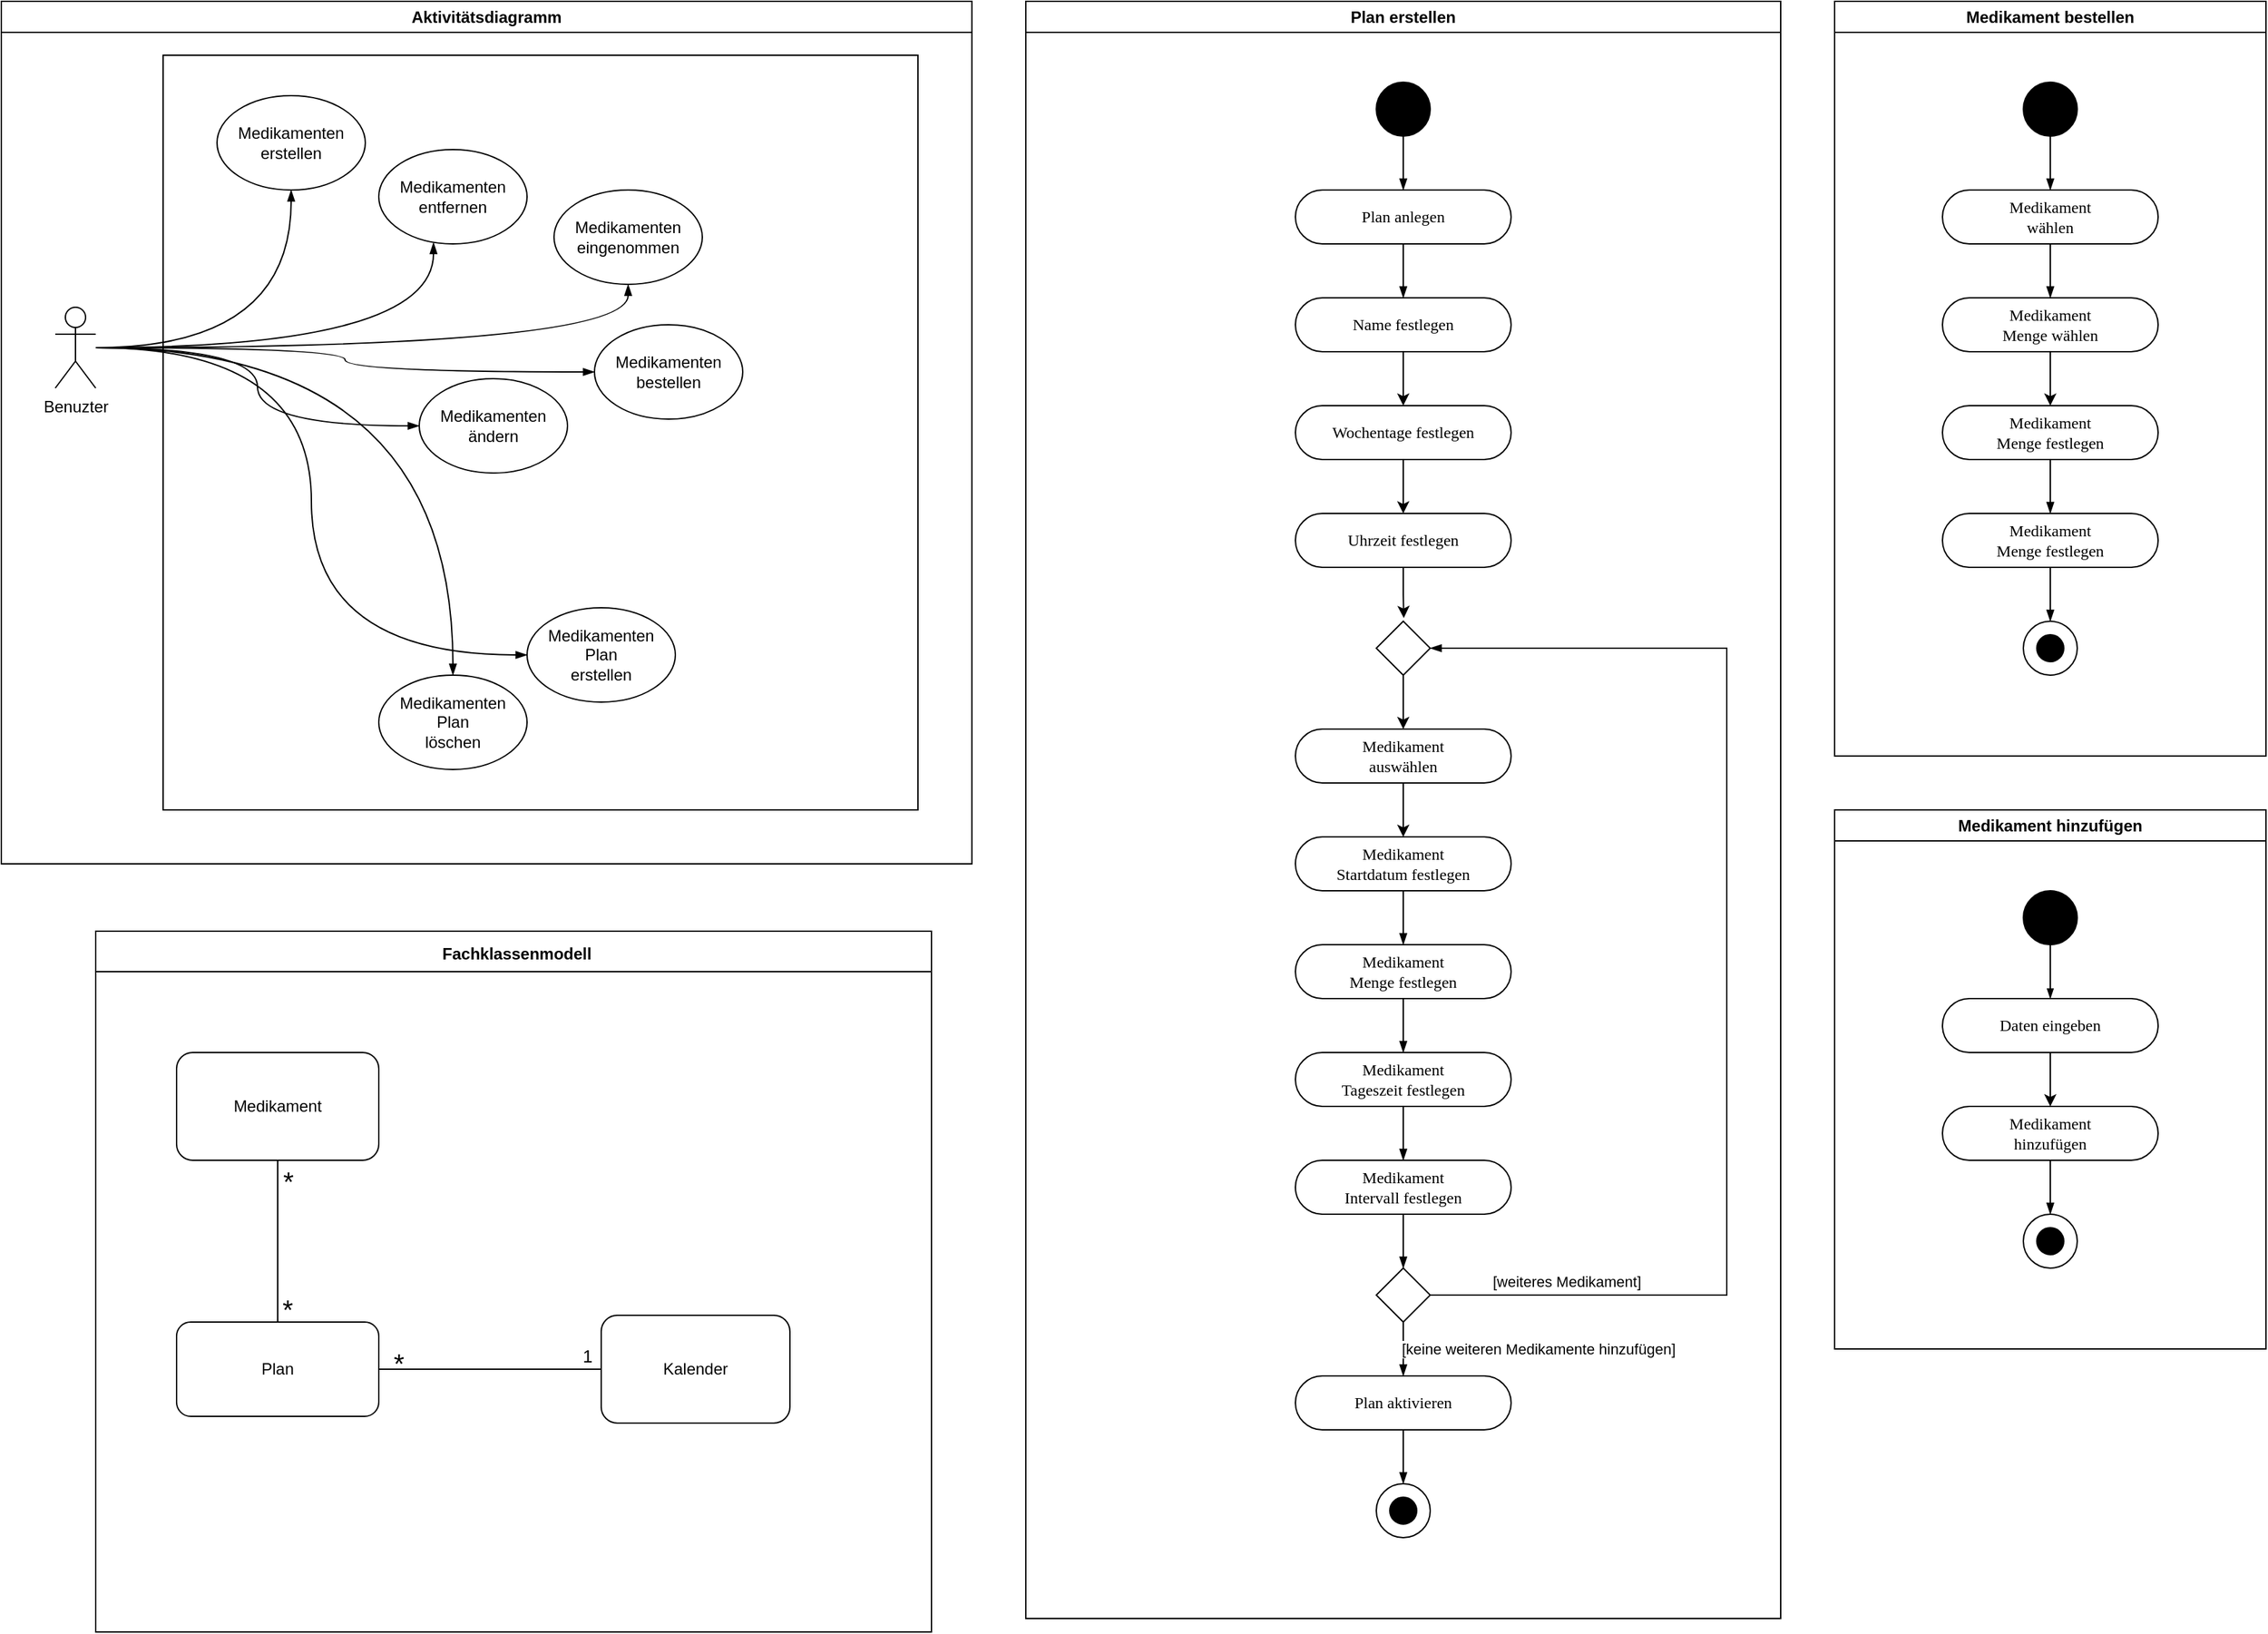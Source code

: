 <mxfile version="20.8.1" type="github">
  <diagram name="Page-1" id="0783ab3e-0a74-02c8-0abd-f7b4e66b4bec">
    <mxGraphModel dx="819" dy="437" grid="1" gridSize="10" guides="1" tooltips="1" connect="1" arrows="1" fold="1" page="1" pageScale="1" pageWidth="2336" pageHeight="1654" background="none" math="0" shadow="0">
      <root>
        <mxCell id="0" />
        <mxCell id="1" parent="0" />
        <mxCell id="cQL__vxB0-XnDKcjRtCF-30" value="Medikament hinzufügen" style="swimlane;whiteSpace=wrap;html=1;fillColor=none;" parent="1" vertex="1">
          <mxGeometry x="1400" y="640" width="320" height="400" as="geometry">
            <mxRectangle x="40" y="40" width="180" height="30" as="alternateBounds" />
          </mxGeometry>
        </mxCell>
        <mxCell id="Og69f0WiGWgdz4BGnvf--19" style="edgeStyle=orthogonalEdgeStyle;rounded=0;orthogonalLoop=1;jettySize=auto;html=1;entryX=0.5;entryY=0;entryDx=0;entryDy=0;" parent="cQL__vxB0-XnDKcjRtCF-30" source="60571a20871a0731-8" target="cQL__vxB0-XnDKcjRtCF-6" edge="1">
          <mxGeometry relative="1" as="geometry" />
        </mxCell>
        <mxCell id="60571a20871a0731-8" value="&lt;div&gt;Daten eingeben&lt;/div&gt;" style="rounded=1;whiteSpace=wrap;html=1;shadow=0;comic=0;labelBackgroundColor=none;strokeWidth=1;fontFamily=Verdana;fontSize=12;align=center;arcSize=50;" parent="cQL__vxB0-XnDKcjRtCF-30" vertex="1">
          <mxGeometry x="80" y="140" width="160" height="40" as="geometry" />
        </mxCell>
        <mxCell id="60571a20871a0731-4" value="" style="ellipse;whiteSpace=wrap;html=1;rounded=0;shadow=0;comic=0;labelBackgroundColor=none;strokeWidth=1;fillColor=#000000;fontFamily=Verdana;fontSize=12;align=center;" parent="cQL__vxB0-XnDKcjRtCF-30" vertex="1">
          <mxGeometry x="140" y="60" width="40" height="40" as="geometry" />
        </mxCell>
        <mxCell id="1c1d494c118603dd-27" style="edgeStyle=orthogonalEdgeStyle;rounded=0;html=1;labelBackgroundColor=none;startArrow=none;startFill=0;startSize=5;endArrow=blockThin;endFill=1;endSize=5;jettySize=auto;orthogonalLoop=1;strokeWidth=1;fontFamily=Verdana;fontSize=12" parent="cQL__vxB0-XnDKcjRtCF-30" source="60571a20871a0731-4" target="60571a20871a0731-8" edge="1">
          <mxGeometry relative="1" as="geometry" />
        </mxCell>
        <mxCell id="cQL__vxB0-XnDKcjRtCF-6" value="&lt;div&gt;Medikament&lt;/div&gt;&lt;div&gt;hinzufügen&lt;br&gt;&lt;/div&gt;" style="rounded=1;whiteSpace=wrap;html=1;shadow=0;comic=0;labelBackgroundColor=none;strokeWidth=1;fontFamily=Verdana;fontSize=12;align=center;arcSize=50;" parent="cQL__vxB0-XnDKcjRtCF-30" vertex="1">
          <mxGeometry x="80" y="220" width="160" height="40" as="geometry" />
        </mxCell>
        <mxCell id="cQL__vxB0-XnDKcjRtCF-27" style="edgeStyle=orthogonalEdgeStyle;rounded=0;orthogonalLoop=1;jettySize=auto;html=1;entryX=0.5;entryY=0;entryDx=0;entryDy=0;startArrow=none;startFill=0;endArrow=blockThin;endFill=1;" parent="cQL__vxB0-XnDKcjRtCF-30" source="cQL__vxB0-XnDKcjRtCF-6" target="cQL__vxB0-XnDKcjRtCF-25" edge="1">
          <mxGeometry relative="1" as="geometry" />
        </mxCell>
        <mxCell id="cQL__vxB0-XnDKcjRtCF-160" value="" style="group" parent="cQL__vxB0-XnDKcjRtCF-30" vertex="1" connectable="0">
          <mxGeometry x="140" y="300" width="40" height="40" as="geometry" />
        </mxCell>
        <mxCell id="cQL__vxB0-XnDKcjRtCF-24" value="" style="ellipse;whiteSpace=wrap;html=1;rounded=0;shadow=0;comic=0;labelBackgroundColor=none;strokeWidth=1;fillColor=#000000;fontFamily=Verdana;fontSize=12;align=center;container=0;" parent="cQL__vxB0-XnDKcjRtCF-160" vertex="1">
          <mxGeometry x="10" y="10" width="20" height="20" as="geometry" />
        </mxCell>
        <mxCell id="cQL__vxB0-XnDKcjRtCF-25" value="" style="ellipse;whiteSpace=wrap;html=1;aspect=fixed;fillColor=none;container=0;" parent="cQL__vxB0-XnDKcjRtCF-160" vertex="1">
          <mxGeometry width="40" height="40" as="geometry" />
        </mxCell>
        <mxCell id="cQL__vxB0-XnDKcjRtCF-35" value="Plan erstellen" style="swimlane;whiteSpace=wrap;html=1;fillColor=none;container=0;" parent="1" vertex="1">
          <mxGeometry x="800" y="40" width="560" height="1200" as="geometry" />
        </mxCell>
        <mxCell id="cQL__vxB0-XnDKcjRtCF-47" value="&lt;div&gt;Medikament&lt;/div&gt;&lt;div&gt;auswählen&lt;br&gt;&lt;/div&gt;" style="rounded=1;whiteSpace=wrap;html=1;shadow=0;comic=0;labelBackgroundColor=none;strokeWidth=1;fontFamily=Verdana;fontSize=12;align=center;arcSize=50;fillColor=none;" parent="cQL__vxB0-XnDKcjRtCF-35" vertex="1">
          <mxGeometry x="200" y="540" width="160" height="40" as="geometry" />
        </mxCell>
        <mxCell id="Og69f0WiGWgdz4BGnvf--16" style="edgeStyle=orthogonalEdgeStyle;rounded=0;orthogonalLoop=1;jettySize=auto;html=1;entryX=0.5;entryY=0;entryDx=0;entryDy=0;exitX=0.5;exitY=1;exitDx=0;exitDy=0;" parent="cQL__vxB0-XnDKcjRtCF-35" source="cQL__vxB0-XnDKcjRtCF-44" target="cQL__vxB0-XnDKcjRtCF-47" edge="1">
          <mxGeometry relative="1" as="geometry">
            <mxPoint x="280" y="480" as="sourcePoint" />
          </mxGeometry>
        </mxCell>
        <mxCell id="cQL__vxB0-XnDKcjRtCF-44" value="" style="rhombus;whiteSpace=wrap;html=1;" parent="cQL__vxB0-XnDKcjRtCF-35" vertex="1">
          <mxGeometry x="260" y="460" width="40" height="40" as="geometry" />
        </mxCell>
        <mxCell id="Og69f0WiGWgdz4BGnvf--14" style="edgeStyle=orthogonalEdgeStyle;rounded=0;orthogonalLoop=1;jettySize=auto;html=1;entryX=0.5;entryY=0;entryDx=0;entryDy=0;" parent="cQL__vxB0-XnDKcjRtCF-35" source="Og69f0WiGWgdz4BGnvf--10" target="Og69f0WiGWgdz4BGnvf--9" edge="1">
          <mxGeometry relative="1" as="geometry" />
        </mxCell>
        <mxCell id="Og69f0WiGWgdz4BGnvf--10" value="Wochentage festlegen" style="rounded=1;whiteSpace=wrap;html=1;shadow=0;comic=0;labelBackgroundColor=none;strokeWidth=1;fontFamily=Verdana;fontSize=12;align=center;arcSize=50;fillColor=none;" parent="cQL__vxB0-XnDKcjRtCF-35" vertex="1">
          <mxGeometry x="200" y="300" width="160" height="40" as="geometry" />
        </mxCell>
        <mxCell id="Og69f0WiGWgdz4BGnvf--17" style="edgeStyle=orthogonalEdgeStyle;rounded=0;orthogonalLoop=1;jettySize=auto;html=1;entryX=0.51;entryY=-0.06;entryDx=0;entryDy=0;entryPerimeter=0;" parent="cQL__vxB0-XnDKcjRtCF-35" source="Og69f0WiGWgdz4BGnvf--9" target="cQL__vxB0-XnDKcjRtCF-44" edge="1">
          <mxGeometry relative="1" as="geometry" />
        </mxCell>
        <mxCell id="Og69f0WiGWgdz4BGnvf--9" value="&lt;div&gt;Uhrzeit festlegen&lt;/div&gt;" style="rounded=1;whiteSpace=wrap;html=1;shadow=0;comic=0;labelBackgroundColor=none;strokeWidth=1;fontFamily=Verdana;fontSize=12;align=center;arcSize=50;fillColor=none;" parent="cQL__vxB0-XnDKcjRtCF-35" vertex="1">
          <mxGeometry x="200" y="380" width="160" height="40" as="geometry" />
        </mxCell>
        <mxCell id="Og69f0WiGWgdz4BGnvf--11" style="edgeStyle=orthogonalEdgeStyle;rounded=0;orthogonalLoop=1;jettySize=auto;html=1;entryX=0.5;entryY=0;entryDx=0;entryDy=0;" parent="cQL__vxB0-XnDKcjRtCF-35" source="cQL__vxB0-XnDKcjRtCF-41" target="Og69f0WiGWgdz4BGnvf--10" edge="1">
          <mxGeometry relative="1" as="geometry" />
        </mxCell>
        <mxCell id="cQL__vxB0-XnDKcjRtCF-41" value="Name festlegen" style="rounded=1;whiteSpace=wrap;html=1;shadow=0;comic=0;labelBackgroundColor=none;strokeWidth=1;fontFamily=Verdana;fontSize=12;align=center;arcSize=50;fillColor=none;" parent="cQL__vxB0-XnDKcjRtCF-35" vertex="1">
          <mxGeometry x="200" y="220" width="160" height="40" as="geometry" />
        </mxCell>
        <mxCell id="cQL__vxB0-XnDKcjRtCF-36" value="" style="ellipse;whiteSpace=wrap;html=1;rounded=0;shadow=0;comic=0;labelBackgroundColor=none;strokeWidth=1;fillColor=#000000;fontFamily=Verdana;fontSize=12;align=center;" parent="cQL__vxB0-XnDKcjRtCF-35" vertex="1">
          <mxGeometry x="260" y="60" width="40" height="40" as="geometry" />
        </mxCell>
        <mxCell id="cQL__vxB0-XnDKcjRtCF-42" style="edgeStyle=orthogonalEdgeStyle;rounded=0;orthogonalLoop=1;jettySize=auto;html=1;endArrow=blockThin;endFill=1;startArrow=none;startFill=0;" parent="cQL__vxB0-XnDKcjRtCF-35" source="cQL__vxB0-XnDKcjRtCF-39" target="cQL__vxB0-XnDKcjRtCF-41" edge="1">
          <mxGeometry relative="1" as="geometry" />
        </mxCell>
        <mxCell id="cQL__vxB0-XnDKcjRtCF-39" value="Plan anlegen" style="rounded=1;whiteSpace=wrap;html=1;shadow=0;comic=0;labelBackgroundColor=none;strokeWidth=1;fontFamily=Verdana;fontSize=12;align=center;arcSize=50;" parent="cQL__vxB0-XnDKcjRtCF-35" vertex="1">
          <mxGeometry x="200" y="140" width="160" height="40" as="geometry" />
        </mxCell>
        <mxCell id="cQL__vxB0-XnDKcjRtCF-38" style="edgeStyle=orthogonalEdgeStyle;rounded=0;orthogonalLoop=1;jettySize=auto;html=1;entryX=0.5;entryY=0;entryDx=0;entryDy=0;startArrow=none;startFill=0;endArrow=blockThin;endFill=1;" parent="cQL__vxB0-XnDKcjRtCF-35" source="cQL__vxB0-XnDKcjRtCF-36" target="cQL__vxB0-XnDKcjRtCF-39" edge="1">
          <mxGeometry relative="1" as="geometry">
            <mxPoint x="280" y="130" as="targetPoint" />
          </mxGeometry>
        </mxCell>
        <mxCell id="cQL__vxB0-XnDKcjRtCF-85" style="edgeStyle=orthogonalEdgeStyle;rounded=0;orthogonalLoop=1;jettySize=auto;html=1;entryX=1;entryY=0.5;entryDx=0;entryDy=0;startArrow=blockThin;startFill=1;endArrow=none;endFill=0;exitX=1;exitY=0.5;exitDx=0;exitDy=0;" parent="cQL__vxB0-XnDKcjRtCF-35" source="cQL__vxB0-XnDKcjRtCF-44" target="cQL__vxB0-XnDKcjRtCF-73" edge="1">
          <mxGeometry relative="1" as="geometry">
            <Array as="points">
              <mxPoint x="520" y="480" />
              <mxPoint x="520" y="960" />
            </Array>
            <mxPoint x="300" y="500" as="sourcePoint" />
          </mxGeometry>
        </mxCell>
        <mxCell id="cQL__vxB0-XnDKcjRtCF-86" value="[weiteres Medikament]" style="edgeLabel;html=1;align=center;verticalAlign=middle;resizable=0;points=[];" parent="cQL__vxB0-XnDKcjRtCF-85" vertex="1" connectable="0">
          <mxGeometry x="-0.708" relative="1" as="geometry">
            <mxPoint x="-34" y="470" as="offset" />
          </mxGeometry>
        </mxCell>
        <mxCell id="cQL__vxB0-XnDKcjRtCF-49" value="&lt;div&gt;Medikament&lt;/div&gt;&lt;div&gt;Startdatum festlegen&lt;br&gt;&lt;/div&gt;" style="rounded=1;whiteSpace=wrap;html=1;shadow=0;comic=0;labelBackgroundColor=none;strokeWidth=1;fontFamily=Verdana;fontSize=12;align=center;arcSize=50;fillColor=none;" parent="cQL__vxB0-XnDKcjRtCF-35" vertex="1">
          <mxGeometry x="200" y="620" width="160" height="40" as="geometry" />
        </mxCell>
        <mxCell id="cQL__vxB0-XnDKcjRtCF-51" value="&lt;div&gt;Medikament&lt;/div&gt;&lt;div&gt;Menge festlegen&lt;br&gt;&lt;/div&gt;" style="rounded=1;whiteSpace=wrap;html=1;shadow=0;comic=0;labelBackgroundColor=none;strokeWidth=1;fontFamily=Verdana;fontSize=12;align=center;arcSize=50;fillColor=none;" parent="cQL__vxB0-XnDKcjRtCF-35" vertex="1">
          <mxGeometry x="200" y="700" width="160" height="40" as="geometry" />
        </mxCell>
        <mxCell id="cQL__vxB0-XnDKcjRtCF-52" style="edgeStyle=orthogonalEdgeStyle;rounded=0;orthogonalLoop=1;jettySize=auto;html=1;startArrow=none;startFill=0;endArrow=blockThin;endFill=1;" parent="cQL__vxB0-XnDKcjRtCF-35" source="cQL__vxB0-XnDKcjRtCF-49" target="cQL__vxB0-XnDKcjRtCF-51" edge="1">
          <mxGeometry relative="1" as="geometry" />
        </mxCell>
        <mxCell id="cQL__vxB0-XnDKcjRtCF-53" value="&lt;div&gt;Medikament&lt;/div&gt;&lt;div&gt;Tageszeit festlegen&lt;br&gt;&lt;/div&gt;" style="rounded=1;whiteSpace=wrap;html=1;shadow=0;comic=0;labelBackgroundColor=none;strokeWidth=1;fontFamily=Verdana;fontSize=12;align=center;arcSize=50;fillColor=none;" parent="cQL__vxB0-XnDKcjRtCF-35" vertex="1">
          <mxGeometry x="200" y="780" width="160" height="40" as="geometry" />
        </mxCell>
        <mxCell id="cQL__vxB0-XnDKcjRtCF-54" style="edgeStyle=orthogonalEdgeStyle;rounded=0;orthogonalLoop=1;jettySize=auto;html=1;startArrow=none;startFill=0;endArrow=blockThin;endFill=1;" parent="cQL__vxB0-XnDKcjRtCF-35" source="cQL__vxB0-XnDKcjRtCF-51" target="cQL__vxB0-XnDKcjRtCF-53" edge="1">
          <mxGeometry relative="1" as="geometry" />
        </mxCell>
        <mxCell id="cQL__vxB0-XnDKcjRtCF-55" value="&lt;div&gt;Medikament&lt;/div&gt;Intervall festlegen" style="rounded=1;whiteSpace=wrap;html=1;shadow=0;comic=0;labelBackgroundColor=none;strokeWidth=1;fontFamily=Verdana;fontSize=12;align=center;arcSize=50;fillColor=none;" parent="cQL__vxB0-XnDKcjRtCF-35" vertex="1">
          <mxGeometry x="200" y="860" width="160" height="40" as="geometry" />
        </mxCell>
        <mxCell id="cQL__vxB0-XnDKcjRtCF-56" style="edgeStyle=orthogonalEdgeStyle;rounded=0;orthogonalLoop=1;jettySize=auto;html=1;startArrow=none;startFill=0;endArrow=blockThin;endFill=1;" parent="cQL__vxB0-XnDKcjRtCF-35" source="cQL__vxB0-XnDKcjRtCF-53" target="cQL__vxB0-XnDKcjRtCF-55" edge="1">
          <mxGeometry relative="1" as="geometry" />
        </mxCell>
        <mxCell id="cQL__vxB0-XnDKcjRtCF-62" value="Plan aktivieren" style="rounded=1;whiteSpace=wrap;html=1;shadow=0;comic=0;labelBackgroundColor=none;strokeWidth=1;fontFamily=Verdana;fontSize=12;align=center;arcSize=50;fillColor=none;" parent="cQL__vxB0-XnDKcjRtCF-35" vertex="1">
          <mxGeometry x="200" y="1020" width="160" height="40" as="geometry" />
        </mxCell>
        <mxCell id="cQL__vxB0-XnDKcjRtCF-84" style="edgeStyle=orthogonalEdgeStyle;rounded=0;orthogonalLoop=1;jettySize=auto;html=1;entryX=0.5;entryY=0;entryDx=0;entryDy=0;startArrow=none;startFill=0;endArrow=blockThin;endFill=1;" parent="cQL__vxB0-XnDKcjRtCF-35" source="cQL__vxB0-XnDKcjRtCF-73" target="cQL__vxB0-XnDKcjRtCF-62" edge="1">
          <mxGeometry relative="1" as="geometry" />
        </mxCell>
        <mxCell id="cQL__vxB0-XnDKcjRtCF-111" value="[keine weiteren Medikamente hinzufügen]" style="edgeLabel;html=1;align=center;verticalAlign=middle;resizable=0;points=[];" parent="cQL__vxB0-XnDKcjRtCF-84" vertex="1" connectable="0">
          <mxGeometry x="-0.263" y="1" relative="1" as="geometry">
            <mxPoint x="99" y="5" as="offset" />
          </mxGeometry>
        </mxCell>
        <mxCell id="cQL__vxB0-XnDKcjRtCF-73" value="" style="rhombus;whiteSpace=wrap;html=1;" parent="cQL__vxB0-XnDKcjRtCF-35" vertex="1">
          <mxGeometry x="260" y="940" width="40" height="40" as="geometry" />
        </mxCell>
        <mxCell id="cQL__vxB0-XnDKcjRtCF-76" style="edgeStyle=orthogonalEdgeStyle;rounded=0;orthogonalLoop=1;jettySize=auto;html=1;entryX=0.5;entryY=0;entryDx=0;entryDy=0;startArrow=none;startFill=0;endArrow=blockThin;endFill=1;" parent="cQL__vxB0-XnDKcjRtCF-35" source="cQL__vxB0-XnDKcjRtCF-55" target="cQL__vxB0-XnDKcjRtCF-73" edge="1">
          <mxGeometry relative="1" as="geometry" />
        </mxCell>
        <mxCell id="cQL__vxB0-XnDKcjRtCF-159" value="" style="group" parent="cQL__vxB0-XnDKcjRtCF-35" vertex="1" connectable="0">
          <mxGeometry x="260" y="1100" width="40" height="40" as="geometry" />
        </mxCell>
        <mxCell id="cQL__vxB0-XnDKcjRtCF-155" value="" style="ellipse;whiteSpace=wrap;html=1;rounded=0;shadow=0;comic=0;labelBackgroundColor=none;strokeWidth=1;fillColor=#000000;fontFamily=Verdana;fontSize=12;align=center;" parent="cQL__vxB0-XnDKcjRtCF-159" vertex="1">
          <mxGeometry x="10" y="10" width="20" height="20" as="geometry" />
        </mxCell>
        <mxCell id="cQL__vxB0-XnDKcjRtCF-156" value="" style="ellipse;whiteSpace=wrap;html=1;aspect=fixed;fillColor=none;" parent="cQL__vxB0-XnDKcjRtCF-159" vertex="1">
          <mxGeometry width="40" height="40" as="geometry" />
        </mxCell>
        <mxCell id="cQL__vxB0-XnDKcjRtCF-158" style="edgeStyle=orthogonalEdgeStyle;rounded=0;orthogonalLoop=1;jettySize=auto;html=1;entryX=0.5;entryY=0;entryDx=0;entryDy=0;startArrow=none;startFill=0;endArrow=blockThin;endFill=1;" parent="cQL__vxB0-XnDKcjRtCF-35" source="cQL__vxB0-XnDKcjRtCF-62" target="cQL__vxB0-XnDKcjRtCF-156" edge="1">
          <mxGeometry relative="1" as="geometry" />
        </mxCell>
        <mxCell id="Og69f0WiGWgdz4BGnvf--4" style="edgeStyle=orthogonalEdgeStyle;rounded=0;orthogonalLoop=1;jettySize=auto;html=1;entryX=0.5;entryY=0;entryDx=0;entryDy=0;" parent="cQL__vxB0-XnDKcjRtCF-35" source="cQL__vxB0-XnDKcjRtCF-47" target="cQL__vxB0-XnDKcjRtCF-49" edge="1">
          <mxGeometry relative="1" as="geometry" />
        </mxCell>
        <mxCell id="cQL__vxB0-XnDKcjRtCF-105" value="&lt;div&gt;Medikament bestellen&lt;/div&gt;" style="swimlane;whiteSpace=wrap;html=1;fillColor=none;" parent="1" vertex="1">
          <mxGeometry x="1400" y="40" width="320" height="560" as="geometry" />
        </mxCell>
        <mxCell id="cQL__vxB0-XnDKcjRtCF-135" style="edgeStyle=orthogonalEdgeStyle;rounded=0;orthogonalLoop=1;jettySize=auto;html=1;entryX=0.5;entryY=0;entryDx=0;entryDy=0;startArrow=none;startFill=0;endArrow=blockThin;endFill=1;" parent="cQL__vxB0-XnDKcjRtCF-105" source="cQL__vxB0-XnDKcjRtCF-112" target="cQL__vxB0-XnDKcjRtCF-113" edge="1">
          <mxGeometry relative="1" as="geometry" />
        </mxCell>
        <mxCell id="cQL__vxB0-XnDKcjRtCF-112" value="" style="ellipse;whiteSpace=wrap;html=1;rounded=0;shadow=0;comic=0;labelBackgroundColor=none;strokeWidth=1;fillColor=#000000;fontFamily=Verdana;fontSize=12;align=center;" parent="cQL__vxB0-XnDKcjRtCF-105" vertex="1">
          <mxGeometry x="140" y="60" width="40" height="40" as="geometry" />
        </mxCell>
        <mxCell id="cQL__vxB0-XnDKcjRtCF-137" style="edgeStyle=orthogonalEdgeStyle;rounded=0;orthogonalLoop=1;jettySize=auto;html=1;entryX=0.5;entryY=0;entryDx=0;entryDy=0;startArrow=none;startFill=0;endArrow=blockThin;endFill=1;" parent="cQL__vxB0-XnDKcjRtCF-105" source="cQL__vxB0-XnDKcjRtCF-113" target="cQL__vxB0-XnDKcjRtCF-114" edge="1">
          <mxGeometry relative="1" as="geometry" />
        </mxCell>
        <mxCell id="cQL__vxB0-XnDKcjRtCF-113" value="&lt;div&gt;Medikament&lt;/div&gt;wählen" style="rounded=1;whiteSpace=wrap;html=1;shadow=0;comic=0;labelBackgroundColor=none;strokeWidth=1;fontFamily=Verdana;fontSize=12;align=center;arcSize=50;fillColor=none;" parent="cQL__vxB0-XnDKcjRtCF-105" vertex="1">
          <mxGeometry x="80" y="140" width="160" height="40" as="geometry" />
        </mxCell>
        <mxCell id="Og69f0WiGWgdz4BGnvf--18" style="edgeStyle=orthogonalEdgeStyle;rounded=0;orthogonalLoop=1;jettySize=auto;html=1;entryX=0.5;entryY=0;entryDx=0;entryDy=0;" parent="cQL__vxB0-XnDKcjRtCF-105" source="cQL__vxB0-XnDKcjRtCF-114" target="cQL__vxB0-XnDKcjRtCF-119" edge="1">
          <mxGeometry relative="1" as="geometry" />
        </mxCell>
        <mxCell id="cQL__vxB0-XnDKcjRtCF-114" value="&lt;div&gt;Medikament&lt;/div&gt;&lt;div&gt;Menge wählen&lt;br&gt;&lt;/div&gt;" style="rounded=1;whiteSpace=wrap;html=1;shadow=0;comic=0;labelBackgroundColor=none;strokeWidth=1;fontFamily=Verdana;fontSize=12;align=center;arcSize=50;fillColor=none;" parent="cQL__vxB0-XnDKcjRtCF-105" vertex="1">
          <mxGeometry x="80" y="220" width="160" height="40" as="geometry" />
        </mxCell>
        <mxCell id="cQL__vxB0-XnDKcjRtCF-132" style="edgeStyle=orthogonalEdgeStyle;rounded=0;orthogonalLoop=1;jettySize=auto;html=1;entryX=0.5;entryY=0;entryDx=0;entryDy=0;startArrow=none;startFill=0;endArrow=blockThin;endFill=1;" parent="cQL__vxB0-XnDKcjRtCF-105" source="cQL__vxB0-XnDKcjRtCF-119" target="cQL__vxB0-XnDKcjRtCF-120" edge="1">
          <mxGeometry relative="1" as="geometry" />
        </mxCell>
        <mxCell id="cQL__vxB0-XnDKcjRtCF-119" value="&lt;div&gt;Medikament&lt;/div&gt;&lt;div&gt;Menge festlegen&lt;br&gt;&lt;/div&gt;" style="rounded=1;whiteSpace=wrap;html=1;shadow=0;comic=0;labelBackgroundColor=none;strokeWidth=1;fontFamily=Verdana;fontSize=12;align=center;arcSize=50;fillColor=none;" parent="cQL__vxB0-XnDKcjRtCF-105" vertex="1">
          <mxGeometry x="80" y="300" width="160" height="40" as="geometry" />
        </mxCell>
        <mxCell id="cQL__vxB0-XnDKcjRtCF-133" style="edgeStyle=orthogonalEdgeStyle;rounded=0;orthogonalLoop=1;jettySize=auto;html=1;entryX=0.5;entryY=0;entryDx=0;entryDy=0;startArrow=none;startFill=0;endArrow=blockThin;endFill=1;" parent="cQL__vxB0-XnDKcjRtCF-105" source="cQL__vxB0-XnDKcjRtCF-120" target="cQL__vxB0-XnDKcjRtCF-122" edge="1">
          <mxGeometry relative="1" as="geometry" />
        </mxCell>
        <mxCell id="cQL__vxB0-XnDKcjRtCF-120" value="&lt;div&gt;Medikament&lt;/div&gt;&lt;div&gt;Menge festlegen&lt;br&gt;&lt;/div&gt;" style="rounded=1;whiteSpace=wrap;html=1;shadow=0;comic=0;labelBackgroundColor=none;strokeWidth=1;fontFamily=Verdana;fontSize=12;align=center;arcSize=50;fillColor=none;" parent="cQL__vxB0-XnDKcjRtCF-105" vertex="1">
          <mxGeometry x="80" y="380" width="160" height="40" as="geometry" />
        </mxCell>
        <mxCell id="cQL__vxB0-XnDKcjRtCF-154" value="" style="group" parent="cQL__vxB0-XnDKcjRtCF-105" vertex="1" connectable="0">
          <mxGeometry x="140" y="460" width="40" height="40" as="geometry" />
        </mxCell>
        <mxCell id="cQL__vxB0-XnDKcjRtCF-121" value="" style="ellipse;whiteSpace=wrap;html=1;rounded=0;shadow=0;comic=0;labelBackgroundColor=none;strokeWidth=1;fillColor=#000000;fontFamily=Verdana;fontSize=12;align=center;" parent="cQL__vxB0-XnDKcjRtCF-154" vertex="1">
          <mxGeometry x="10" y="10" width="20" height="20" as="geometry" />
        </mxCell>
        <mxCell id="cQL__vxB0-XnDKcjRtCF-122" value="" style="ellipse;whiteSpace=wrap;html=1;aspect=fixed;fillColor=none;" parent="cQL__vxB0-XnDKcjRtCF-154" vertex="1">
          <mxGeometry width="40" height="40" as="geometry" />
        </mxCell>
        <mxCell id="cQL__vxB0-XnDKcjRtCF-162" value="Aktivitätsdiagramm" style="swimlane;whiteSpace=wrap;html=1;fillColor=none;" parent="1" vertex="1">
          <mxGeometry x="40" y="40" width="720" height="640" as="geometry" />
        </mxCell>
        <mxCell id="cQL__vxB0-XnDKcjRtCF-181" style="edgeStyle=orthogonalEdgeStyle;curved=1;rounded=0;orthogonalLoop=1;jettySize=auto;html=1;entryX=0.5;entryY=1;entryDx=0;entryDy=0;startArrow=none;startFill=0;endArrow=blockThin;endFill=1;" parent="cQL__vxB0-XnDKcjRtCF-162" source="cQL__vxB0-XnDKcjRtCF-163" target="cQL__vxB0-XnDKcjRtCF-172" edge="1">
          <mxGeometry relative="1" as="geometry" />
        </mxCell>
        <mxCell id="cQL__vxB0-XnDKcjRtCF-182" style="edgeStyle=orthogonalEdgeStyle;curved=1;rounded=0;orthogonalLoop=1;jettySize=auto;html=1;entryX=0.369;entryY=0.985;entryDx=0;entryDy=0;entryPerimeter=0;startArrow=none;startFill=0;endArrow=blockThin;endFill=1;" parent="cQL__vxB0-XnDKcjRtCF-162" source="cQL__vxB0-XnDKcjRtCF-163" target="cQL__vxB0-XnDKcjRtCF-176" edge="1">
          <mxGeometry relative="1" as="geometry" />
        </mxCell>
        <mxCell id="cQL__vxB0-XnDKcjRtCF-183" style="edgeStyle=orthogonalEdgeStyle;curved=1;rounded=0;orthogonalLoop=1;jettySize=auto;html=1;startArrow=none;startFill=0;endArrow=blockThin;endFill=1;" parent="cQL__vxB0-XnDKcjRtCF-162" source="cQL__vxB0-XnDKcjRtCF-163" target="cQL__vxB0-XnDKcjRtCF-177" edge="1">
          <mxGeometry relative="1" as="geometry" />
        </mxCell>
        <mxCell id="cQL__vxB0-XnDKcjRtCF-184" style="edgeStyle=orthogonalEdgeStyle;curved=1;rounded=0;orthogonalLoop=1;jettySize=auto;html=1;entryX=0;entryY=0.5;entryDx=0;entryDy=0;startArrow=none;startFill=0;endArrow=blockThin;endFill=1;" parent="cQL__vxB0-XnDKcjRtCF-162" source="cQL__vxB0-XnDKcjRtCF-163" target="cQL__vxB0-XnDKcjRtCF-178" edge="1">
          <mxGeometry relative="1" as="geometry" />
        </mxCell>
        <mxCell id="cQL__vxB0-XnDKcjRtCF-185" style="edgeStyle=orthogonalEdgeStyle;curved=1;rounded=0;orthogonalLoop=1;jettySize=auto;html=1;entryX=0;entryY=0.5;entryDx=0;entryDy=0;startArrow=none;startFill=0;endArrow=blockThin;endFill=1;" parent="cQL__vxB0-XnDKcjRtCF-162" source="cQL__vxB0-XnDKcjRtCF-163" target="cQL__vxB0-XnDKcjRtCF-171" edge="1">
          <mxGeometry relative="1" as="geometry" />
        </mxCell>
        <mxCell id="cQL__vxB0-XnDKcjRtCF-187" style="edgeStyle=orthogonalEdgeStyle;curved=1;rounded=0;orthogonalLoop=1;jettySize=auto;html=1;entryX=0;entryY=0.5;entryDx=0;entryDy=0;startArrow=none;startFill=0;endArrow=blockThin;endFill=1;" parent="cQL__vxB0-XnDKcjRtCF-162" source="cQL__vxB0-XnDKcjRtCF-163" target="cQL__vxB0-XnDKcjRtCF-170" edge="1">
          <mxGeometry relative="1" as="geometry" />
        </mxCell>
        <mxCell id="cQL__vxB0-XnDKcjRtCF-188" style="edgeStyle=orthogonalEdgeStyle;curved=1;rounded=0;orthogonalLoop=1;jettySize=auto;html=1;startArrow=none;startFill=0;endArrow=blockThin;endFill=1;" parent="cQL__vxB0-XnDKcjRtCF-162" source="cQL__vxB0-XnDKcjRtCF-163" target="cQL__vxB0-XnDKcjRtCF-174" edge="1">
          <mxGeometry relative="1" as="geometry" />
        </mxCell>
        <mxCell id="cQL__vxB0-XnDKcjRtCF-163" value="&lt;div&gt;Benuzter&lt;/div&gt;" style="shape=umlActor;verticalLabelPosition=bottom;verticalAlign=top;html=1;outlineConnect=0;fillColor=none;" parent="cQL__vxB0-XnDKcjRtCF-162" vertex="1">
          <mxGeometry x="40" y="227" width="30" height="60" as="geometry" />
        </mxCell>
        <mxCell id="cQL__vxB0-XnDKcjRtCF-169" value="" style="rounded=0;whiteSpace=wrap;html=1;fillColor=none;" parent="cQL__vxB0-XnDKcjRtCF-162" vertex="1">
          <mxGeometry x="120" y="40" width="560" height="560" as="geometry" />
        </mxCell>
        <mxCell id="cQL__vxB0-XnDKcjRtCF-170" value="&lt;div&gt;Medikamenten&lt;/div&gt;&lt;div&gt;Plan&lt;/div&gt;&lt;div&gt;erstellen&lt;br&gt;&lt;/div&gt;" style="ellipse;whiteSpace=wrap;html=1;fillColor=none;" parent="cQL__vxB0-XnDKcjRtCF-162" vertex="1">
          <mxGeometry x="390" y="450" width="110" height="70" as="geometry" />
        </mxCell>
        <mxCell id="cQL__vxB0-XnDKcjRtCF-174" value="&lt;div&gt;Medikamenten&lt;/div&gt;&lt;div&gt;Plan&lt;/div&gt;&lt;div&gt;löschen&lt;br&gt;&lt;/div&gt;" style="ellipse;whiteSpace=wrap;html=1;fillColor=none;" parent="cQL__vxB0-XnDKcjRtCF-162" vertex="1">
          <mxGeometry x="280" y="500" width="110" height="70" as="geometry" />
        </mxCell>
        <mxCell id="cQL__vxB0-XnDKcjRtCF-172" value="&lt;div&gt;Medikamenten&lt;/div&gt;erstellen" style="ellipse;whiteSpace=wrap;html=1;fillColor=none;" parent="cQL__vxB0-XnDKcjRtCF-162" vertex="1">
          <mxGeometry x="160" y="70" width="110" height="70" as="geometry" />
        </mxCell>
        <mxCell id="cQL__vxB0-XnDKcjRtCF-171" value="&lt;div&gt;Medikamenten&lt;/div&gt;ändern" style="ellipse;whiteSpace=wrap;html=1;fillColor=none;" parent="cQL__vxB0-XnDKcjRtCF-162" vertex="1">
          <mxGeometry x="310" y="280" width="110" height="70" as="geometry" />
        </mxCell>
        <mxCell id="cQL__vxB0-XnDKcjRtCF-178" value="&lt;div&gt;Medikamenten&lt;/div&gt;bestellen" style="ellipse;whiteSpace=wrap;html=1;fillColor=none;" parent="cQL__vxB0-XnDKcjRtCF-162" vertex="1">
          <mxGeometry x="440" y="240" width="110" height="70" as="geometry" />
        </mxCell>
        <mxCell id="cQL__vxB0-XnDKcjRtCF-177" value="&lt;div&gt;Medikamenten&lt;/div&gt;eingenommen" style="ellipse;whiteSpace=wrap;html=1;fillColor=none;" parent="cQL__vxB0-XnDKcjRtCF-162" vertex="1">
          <mxGeometry x="410" y="140" width="110" height="70" as="geometry" />
        </mxCell>
        <mxCell id="cQL__vxB0-XnDKcjRtCF-176" value="&lt;div&gt;Medikamenten&lt;/div&gt;entfernen" style="ellipse;whiteSpace=wrap;html=1;fillColor=none;" parent="cQL__vxB0-XnDKcjRtCF-162" vertex="1">
          <mxGeometry x="280" y="110" width="110" height="70" as="geometry" />
        </mxCell>
        <mxCell id="JJSEt9oqmAs2W5xjF1q4-2" value="" style="rounded=0;whiteSpace=wrap;html=1;fillColor=none;" vertex="1" parent="1">
          <mxGeometry x="110" y="760" width="620" height="490" as="geometry" />
        </mxCell>
        <mxCell id="JJSEt9oqmAs2W5xjF1q4-4" value="Medikament" style="rounded=1;whiteSpace=wrap;html=1;" vertex="1" parent="1">
          <mxGeometry x="170" y="820" width="150" height="80" as="geometry" />
        </mxCell>
        <mxCell id="JJSEt9oqmAs2W5xjF1q4-5" value="Plan" style="rounded=1;whiteSpace=wrap;html=1;" vertex="1" parent="1">
          <mxGeometry x="170" y="1020" width="150" height="70" as="geometry" />
        </mxCell>
        <mxCell id="JJSEt9oqmAs2W5xjF1q4-7" value="Kalender" style="rounded=1;whiteSpace=wrap;html=1;" vertex="1" parent="1">
          <mxGeometry x="485" y="1015" width="140" height="80" as="geometry" />
        </mxCell>
        <mxCell id="JJSEt9oqmAs2W5xjF1q4-12" value="" style="endArrow=none;html=1;rounded=0;entryX=0.5;entryY=1;entryDx=0;entryDy=0;exitX=0.5;exitY=0;exitDx=0;exitDy=0;" edge="1" parent="1" source="JJSEt9oqmAs2W5xjF1q4-5" target="JJSEt9oqmAs2W5xjF1q4-4">
          <mxGeometry width="50" height="50" relative="1" as="geometry">
            <mxPoint x="370" y="960" as="sourcePoint" />
            <mxPoint x="420" y="910" as="targetPoint" />
          </mxGeometry>
        </mxCell>
        <mxCell id="JJSEt9oqmAs2W5xjF1q4-13" value="" style="endArrow=none;html=1;rounded=0;entryX=0;entryY=0.5;entryDx=0;entryDy=0;exitX=1;exitY=0.5;exitDx=0;exitDy=0;" edge="1" parent="1" source="JJSEt9oqmAs2W5xjF1q4-5" target="JJSEt9oqmAs2W5xjF1q4-7">
          <mxGeometry width="50" height="50" relative="1" as="geometry">
            <mxPoint x="370" y="960" as="sourcePoint" />
            <mxPoint x="420" y="910" as="targetPoint" />
          </mxGeometry>
        </mxCell>
        <mxCell id="JJSEt9oqmAs2W5xjF1q4-15" value="&lt;font style=&quot;font-size: 20px;&quot;&gt;*&lt;/font&gt;" style="text;html=1;strokeColor=none;fillColor=none;align=center;verticalAlign=middle;whiteSpace=wrap;rounded=0;fontSize=13;" vertex="1" parent="1">
          <mxGeometry x="320" y="1040" width="30" height="20" as="geometry" />
        </mxCell>
        <mxCell id="JJSEt9oqmAs2W5xjF1q4-18" value="&lt;font style=&quot;font-size: 20px;&quot;&gt;*&lt;/font&gt;" style="text;html=1;strokeColor=none;fillColor=none;align=center;verticalAlign=middle;whiteSpace=wrap;rounded=0;fontSize=20;" vertex="1" parent="1">
          <mxGeometry x="245" y="1005" width="15" height="10" as="geometry" />
        </mxCell>
        <mxCell id="JJSEt9oqmAs2W5xjF1q4-19" value="&lt;font style=&quot;font-size: 20px;&quot;&gt;*&lt;/font&gt;" style="text;html=1;strokeColor=none;fillColor=none;align=center;verticalAlign=middle;whiteSpace=wrap;rounded=0;fontSize=20;" vertex="1" parent="1">
          <mxGeometry x="242.5" y="910" width="20" height="10" as="geometry" />
        </mxCell>
        <mxCell id="JJSEt9oqmAs2W5xjF1q4-20" value="1" style="text;html=1;strokeColor=none;fillColor=none;align=center;verticalAlign=middle;whiteSpace=wrap;rounded=0;fontSize=13;" vertex="1" parent="1">
          <mxGeometry x="465" y="1040" width="20" height="10" as="geometry" />
        </mxCell>
        <mxCell id="JJSEt9oqmAs2W5xjF1q4-22" value="" style="rounded=0;whiteSpace=wrap;html=1;fontSize=16;fillColor=none;" vertex="1" parent="1">
          <mxGeometry x="110" y="730" width="620" height="30" as="geometry" />
        </mxCell>
        <mxCell id="JJSEt9oqmAs2W5xjF1q4-33" value="&lt;font style=&quot;font-size: 12px;&quot;&gt;Fachklassenmodell&lt;/font&gt;" style="text;html=1;strokeColor=none;fillColor=none;align=center;verticalAlign=middle;whiteSpace=wrap;rounded=0;fontSize=16;fontStyle=1" vertex="1" parent="1">
          <mxGeometry x="345" y="730" width="155" height="30" as="geometry" />
        </mxCell>
      </root>
    </mxGraphModel>
  </diagram>
</mxfile>
